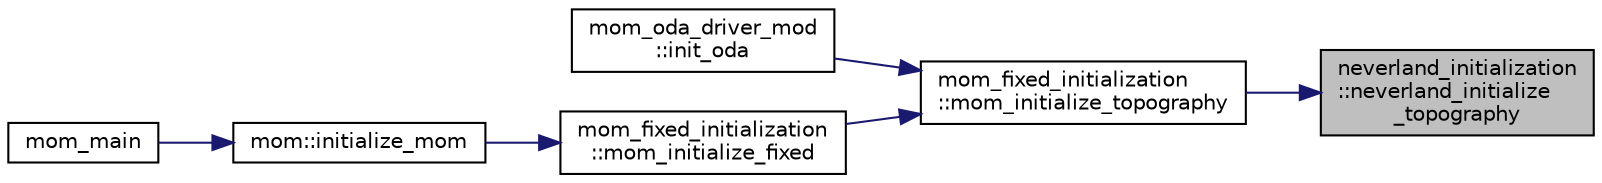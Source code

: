 digraph "neverland_initialization::neverland_initialize_topography"
{
 // INTERACTIVE_SVG=YES
 // LATEX_PDF_SIZE
  edge [fontname="Helvetica",fontsize="10",labelfontname="Helvetica",labelfontsize="10"];
  node [fontname="Helvetica",fontsize="10",shape=record];
  rankdir="RL";
  Node1 [label="neverland_initialization\l::neverland_initialize\l_topography",height=0.2,width=0.4,color="black", fillcolor="grey75", style="filled", fontcolor="black",tooltip="This subroutine sets up the Neverland test case topography."];
  Node1 -> Node2 [dir="back",color="midnightblue",fontsize="10",style="solid",fontname="Helvetica"];
  Node2 [label="mom_fixed_initialization\l::mom_initialize_topography",height=0.2,width=0.4,color="black", fillcolor="white", style="filled",URL="$namespacemom__fixed__initialization.html#ae980c841ada6296d07df08442398e87b",tooltip="MOM_initialize_topography makes the appropriate call to set up the bathymetry. At this point the topo..."];
  Node2 -> Node3 [dir="back",color="midnightblue",fontsize="10",style="solid",fontname="Helvetica"];
  Node3 [label="mom_oda_driver_mod\l::init_oda",height=0.2,width=0.4,color="black", fillcolor="white", style="filled",URL="$namespacemom__oda__driver__mod.html#aaaf67b8d0e0db3ba3dfe09e24d2b8b24",tooltip="initialize First_guess (prior) and Analysis grid information for all ensemble members"];
  Node2 -> Node4 [dir="back",color="midnightblue",fontsize="10",style="solid",fontname="Helvetica"];
  Node4 [label="mom_fixed_initialization\l::mom_initialize_fixed",height=0.2,width=0.4,color="black", fillcolor="white", style="filled",URL="$namespacemom__fixed__initialization.html#a79fad1bd49f85eaa0579def2d9d4ae53",tooltip="MOM_initialize_fixed sets up time-invariant quantities related to MOM6's horizontal grid,..."];
  Node4 -> Node5 [dir="back",color="midnightblue",fontsize="10",style="solid",fontname="Helvetica"];
  Node5 [label="mom::initialize_mom",height=0.2,width=0.4,color="black", fillcolor="white", style="filled",URL="$namespacemom.html#a96708b16215666edbfa5b46228f3a200",tooltip="Initialize MOM, including memory allocation, setting up parameters and diagnostics,..."];
  Node5 -> Node6 [dir="back",color="midnightblue",fontsize="10",style="solid",fontname="Helvetica"];
  Node6 [label="mom_main",height=0.2,width=0.4,color="black", fillcolor="white", style="filled",URL="$MOM__driver_8F90.html#a08fffeb2d8e8acbf9ed4609be6d258c6",tooltip=" "];
}

